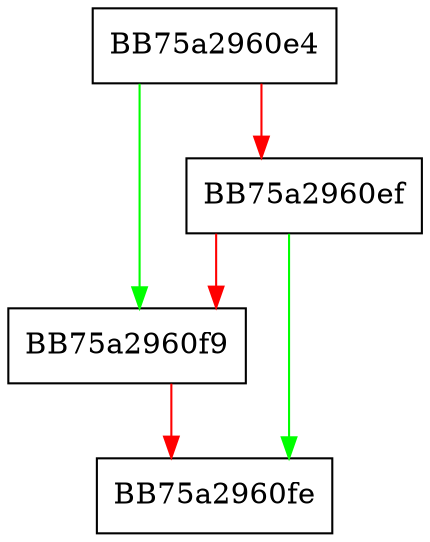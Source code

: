 digraph sqlite3Error {
  node [shape="box"];
  graph [splines=ortho];
  BB75a2960e4 -> BB75a2960f9 [color="green"];
  BB75a2960e4 -> BB75a2960ef [color="red"];
  BB75a2960ef -> BB75a2960fe [color="green"];
  BB75a2960ef -> BB75a2960f9 [color="red"];
  BB75a2960f9 -> BB75a2960fe [color="red"];
}